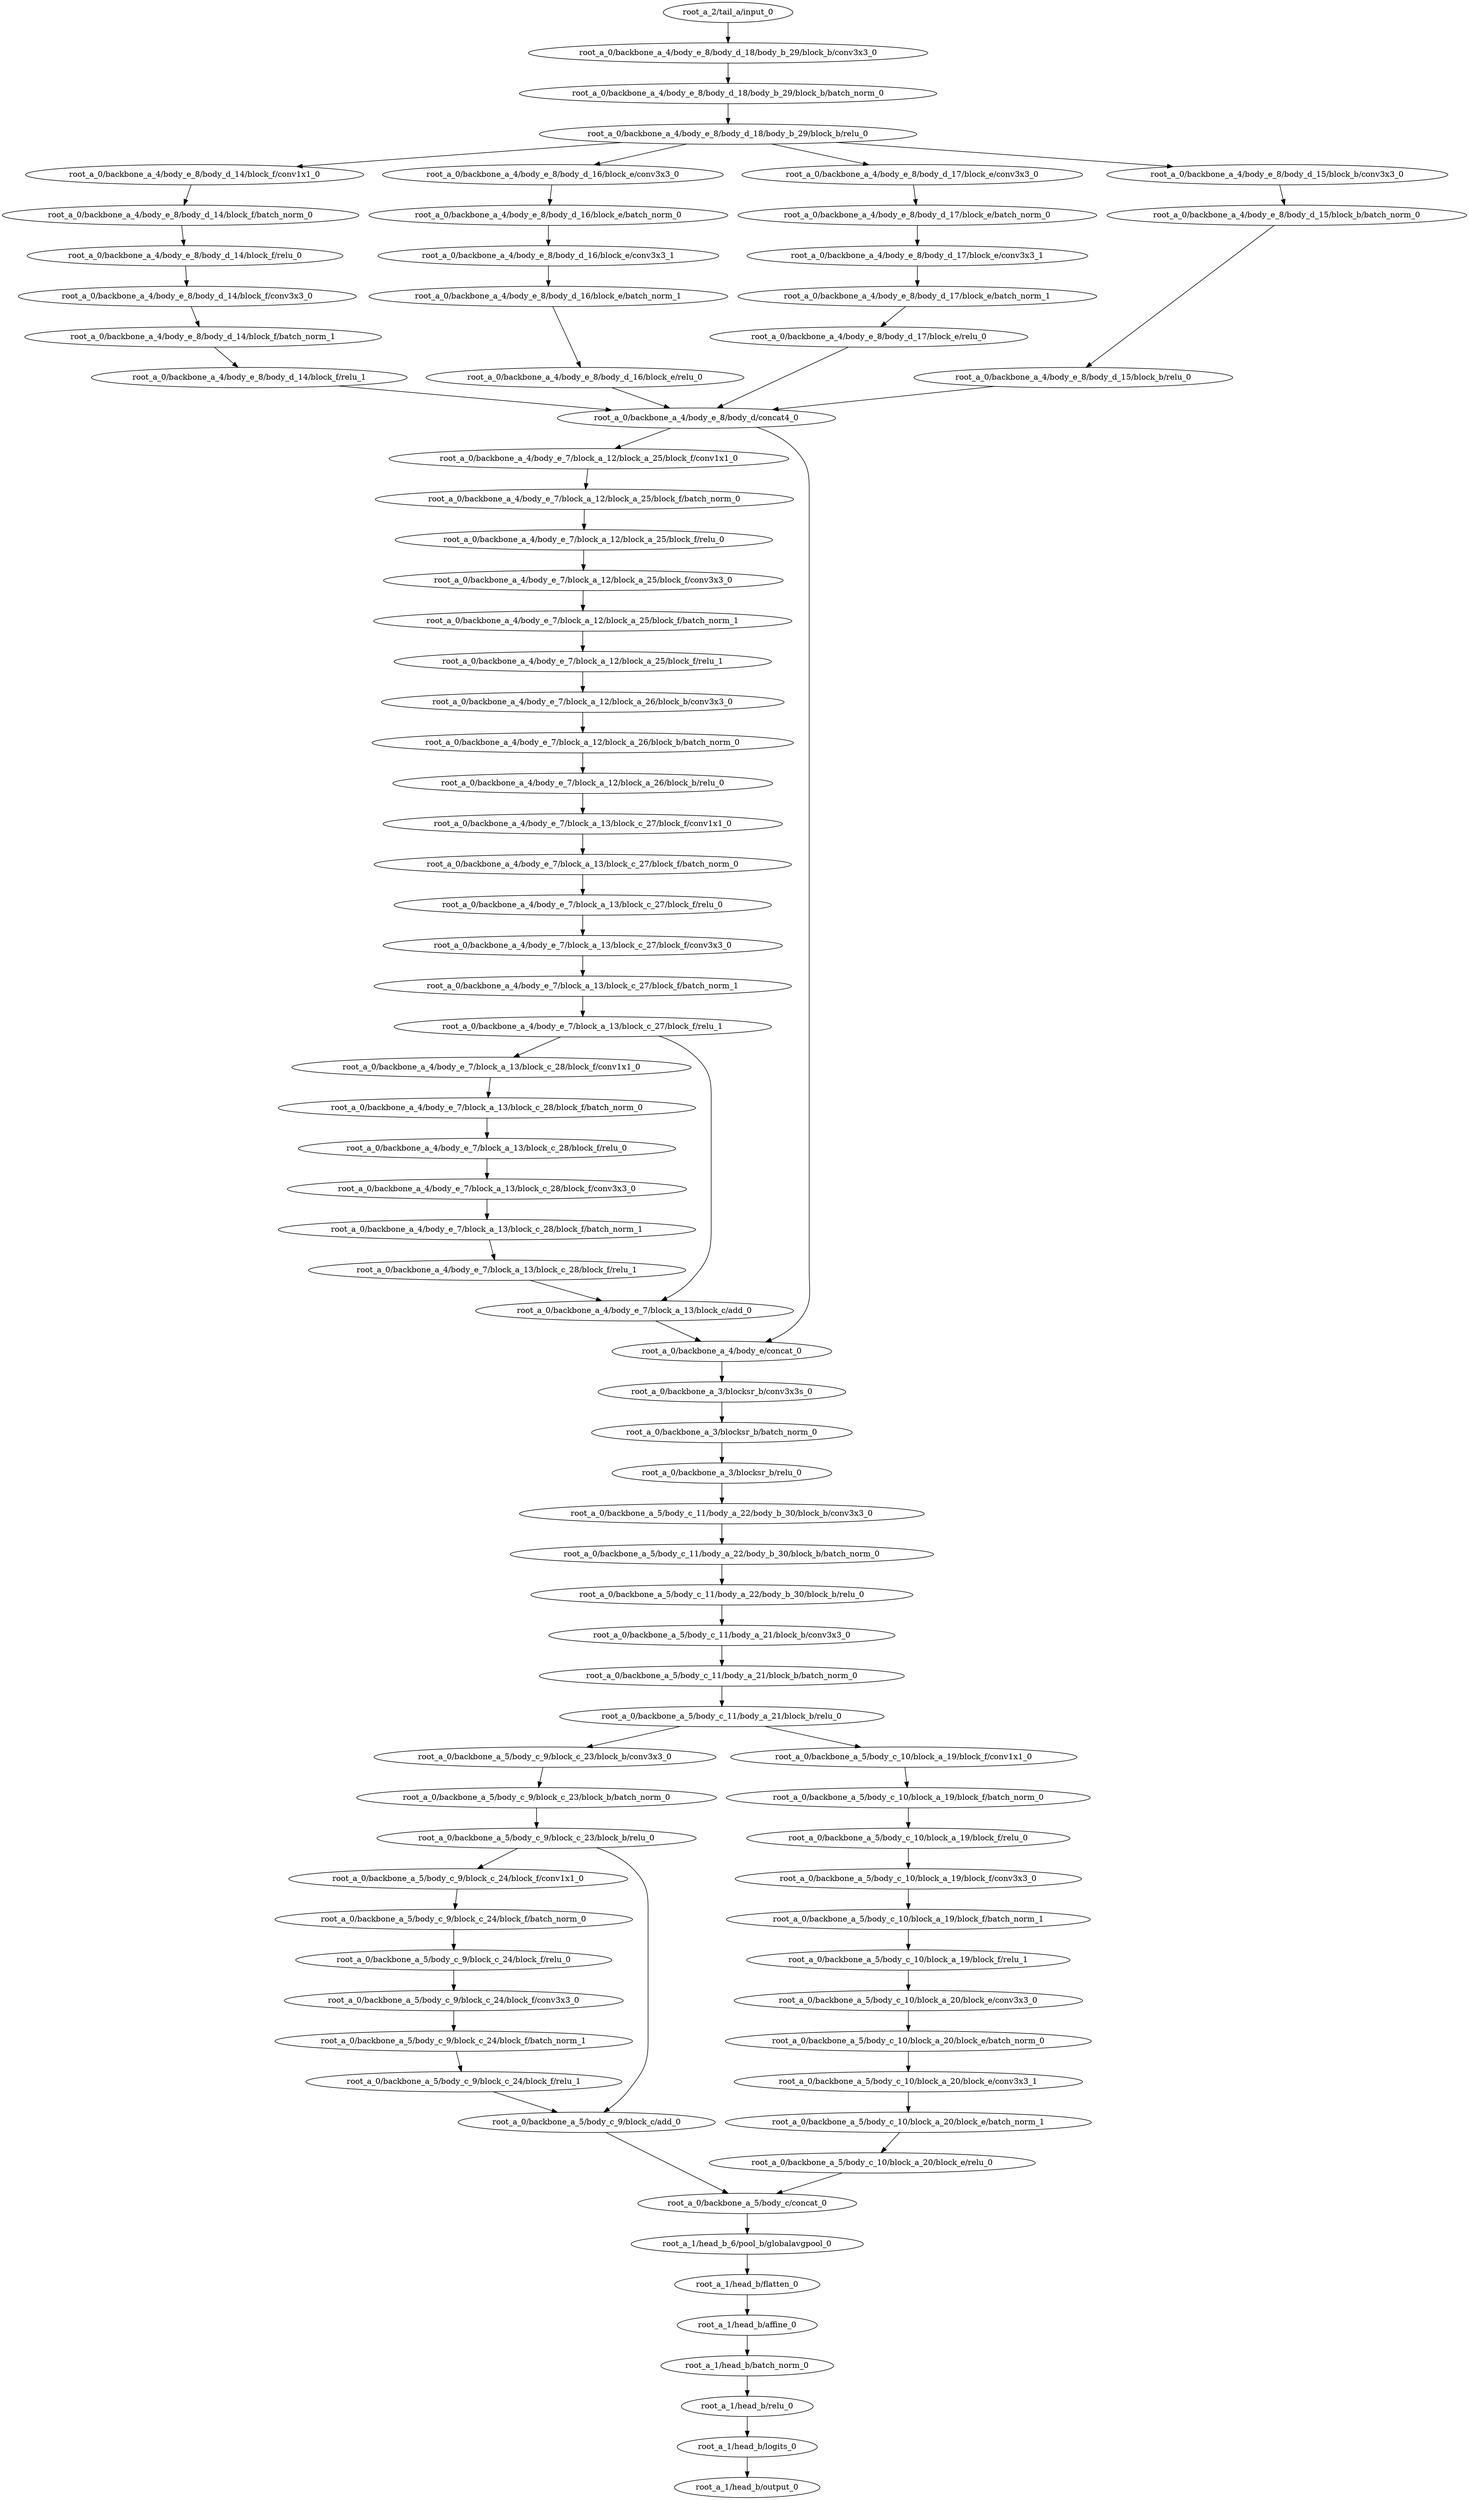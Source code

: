 digraph root_a {
	"root_a_2/tail_a/input_0"
	"root_a_0/backbone_a_4/body_e_8/body_d_18/body_b_29/block_b/conv3x3_0"
	"root_a_0/backbone_a_4/body_e_8/body_d_18/body_b_29/block_b/batch_norm_0"
	"root_a_0/backbone_a_4/body_e_8/body_d_18/body_b_29/block_b/relu_0"
	"root_a_0/backbone_a_4/body_e_8/body_d_14/block_f/conv1x1_0"
	"root_a_0/backbone_a_4/body_e_8/body_d_14/block_f/batch_norm_0"
	"root_a_0/backbone_a_4/body_e_8/body_d_14/block_f/relu_0"
	"root_a_0/backbone_a_4/body_e_8/body_d_14/block_f/conv3x3_0"
	"root_a_0/backbone_a_4/body_e_8/body_d_14/block_f/batch_norm_1"
	"root_a_0/backbone_a_4/body_e_8/body_d_14/block_f/relu_1"
	"root_a_0/backbone_a_4/body_e_8/body_d_16/block_e/conv3x3_0"
	"root_a_0/backbone_a_4/body_e_8/body_d_16/block_e/batch_norm_0"
	"root_a_0/backbone_a_4/body_e_8/body_d_16/block_e/conv3x3_1"
	"root_a_0/backbone_a_4/body_e_8/body_d_16/block_e/batch_norm_1"
	"root_a_0/backbone_a_4/body_e_8/body_d_16/block_e/relu_0"
	"root_a_0/backbone_a_4/body_e_8/body_d_17/block_e/conv3x3_0"
	"root_a_0/backbone_a_4/body_e_8/body_d_17/block_e/batch_norm_0"
	"root_a_0/backbone_a_4/body_e_8/body_d_17/block_e/conv3x3_1"
	"root_a_0/backbone_a_4/body_e_8/body_d_17/block_e/batch_norm_1"
	"root_a_0/backbone_a_4/body_e_8/body_d_17/block_e/relu_0"
	"root_a_0/backbone_a_4/body_e_8/body_d_15/block_b/conv3x3_0"
	"root_a_0/backbone_a_4/body_e_8/body_d_15/block_b/batch_norm_0"
	"root_a_0/backbone_a_4/body_e_8/body_d_15/block_b/relu_0"
	"root_a_0/backbone_a_4/body_e_8/body_d/concat4_0"
	"root_a_0/backbone_a_4/body_e_7/block_a_12/block_a_25/block_f/conv1x1_0"
	"root_a_0/backbone_a_4/body_e_7/block_a_12/block_a_25/block_f/batch_norm_0"
	"root_a_0/backbone_a_4/body_e_7/block_a_12/block_a_25/block_f/relu_0"
	"root_a_0/backbone_a_4/body_e_7/block_a_12/block_a_25/block_f/conv3x3_0"
	"root_a_0/backbone_a_4/body_e_7/block_a_12/block_a_25/block_f/batch_norm_1"
	"root_a_0/backbone_a_4/body_e_7/block_a_12/block_a_25/block_f/relu_1"
	"root_a_0/backbone_a_4/body_e_7/block_a_12/block_a_26/block_b/conv3x3_0"
	"root_a_0/backbone_a_4/body_e_7/block_a_12/block_a_26/block_b/batch_norm_0"
	"root_a_0/backbone_a_4/body_e_7/block_a_12/block_a_26/block_b/relu_0"
	"root_a_0/backbone_a_4/body_e_7/block_a_13/block_c_27/block_f/conv1x1_0"
	"root_a_0/backbone_a_4/body_e_7/block_a_13/block_c_27/block_f/batch_norm_0"
	"root_a_0/backbone_a_4/body_e_7/block_a_13/block_c_27/block_f/relu_0"
	"root_a_0/backbone_a_4/body_e_7/block_a_13/block_c_27/block_f/conv3x3_0"
	"root_a_0/backbone_a_4/body_e_7/block_a_13/block_c_27/block_f/batch_norm_1"
	"root_a_0/backbone_a_4/body_e_7/block_a_13/block_c_27/block_f/relu_1"
	"root_a_0/backbone_a_4/body_e_7/block_a_13/block_c_28/block_f/conv1x1_0"
	"root_a_0/backbone_a_4/body_e_7/block_a_13/block_c_28/block_f/batch_norm_0"
	"root_a_0/backbone_a_4/body_e_7/block_a_13/block_c_28/block_f/relu_0"
	"root_a_0/backbone_a_4/body_e_7/block_a_13/block_c_28/block_f/conv3x3_0"
	"root_a_0/backbone_a_4/body_e_7/block_a_13/block_c_28/block_f/batch_norm_1"
	"root_a_0/backbone_a_4/body_e_7/block_a_13/block_c_28/block_f/relu_1"
	"root_a_0/backbone_a_4/body_e_7/block_a_13/block_c/add_0"
	"root_a_0/backbone_a_4/body_e/concat_0"
	"root_a_0/backbone_a_3/blocksr_b/conv3x3s_0"
	"root_a_0/backbone_a_3/blocksr_b/batch_norm_0"
	"root_a_0/backbone_a_3/blocksr_b/relu_0"
	"root_a_0/backbone_a_5/body_c_11/body_a_22/body_b_30/block_b/conv3x3_0"
	"root_a_0/backbone_a_5/body_c_11/body_a_22/body_b_30/block_b/batch_norm_0"
	"root_a_0/backbone_a_5/body_c_11/body_a_22/body_b_30/block_b/relu_0"
	"root_a_0/backbone_a_5/body_c_11/body_a_21/block_b/conv3x3_0"
	"root_a_0/backbone_a_5/body_c_11/body_a_21/block_b/batch_norm_0"
	"root_a_0/backbone_a_5/body_c_11/body_a_21/block_b/relu_0"
	"root_a_0/backbone_a_5/body_c_9/block_c_23/block_b/conv3x3_0"
	"root_a_0/backbone_a_5/body_c_9/block_c_23/block_b/batch_norm_0"
	"root_a_0/backbone_a_5/body_c_9/block_c_23/block_b/relu_0"
	"root_a_0/backbone_a_5/body_c_9/block_c_24/block_f/conv1x1_0"
	"root_a_0/backbone_a_5/body_c_9/block_c_24/block_f/batch_norm_0"
	"root_a_0/backbone_a_5/body_c_9/block_c_24/block_f/relu_0"
	"root_a_0/backbone_a_5/body_c_9/block_c_24/block_f/conv3x3_0"
	"root_a_0/backbone_a_5/body_c_9/block_c_24/block_f/batch_norm_1"
	"root_a_0/backbone_a_5/body_c_9/block_c_24/block_f/relu_1"
	"root_a_0/backbone_a_5/body_c_9/block_c/add_0"
	"root_a_0/backbone_a_5/body_c_10/block_a_19/block_f/conv1x1_0"
	"root_a_0/backbone_a_5/body_c_10/block_a_19/block_f/batch_norm_0"
	"root_a_0/backbone_a_5/body_c_10/block_a_19/block_f/relu_0"
	"root_a_0/backbone_a_5/body_c_10/block_a_19/block_f/conv3x3_0"
	"root_a_0/backbone_a_5/body_c_10/block_a_19/block_f/batch_norm_1"
	"root_a_0/backbone_a_5/body_c_10/block_a_19/block_f/relu_1"
	"root_a_0/backbone_a_5/body_c_10/block_a_20/block_e/conv3x3_0"
	"root_a_0/backbone_a_5/body_c_10/block_a_20/block_e/batch_norm_0"
	"root_a_0/backbone_a_5/body_c_10/block_a_20/block_e/conv3x3_1"
	"root_a_0/backbone_a_5/body_c_10/block_a_20/block_e/batch_norm_1"
	"root_a_0/backbone_a_5/body_c_10/block_a_20/block_e/relu_0"
	"root_a_0/backbone_a_5/body_c/concat_0"
	"root_a_1/head_b_6/pool_b/globalavgpool_0"
	"root_a_1/head_b/flatten_0"
	"root_a_1/head_b/affine_0"
	"root_a_1/head_b/batch_norm_0"
	"root_a_1/head_b/relu_0"
	"root_a_1/head_b/logits_0"
	"root_a_1/head_b/output_0"

	"root_a_2/tail_a/input_0" -> "root_a_0/backbone_a_4/body_e_8/body_d_18/body_b_29/block_b/conv3x3_0"
	"root_a_0/backbone_a_4/body_e_8/body_d_18/body_b_29/block_b/conv3x3_0" -> "root_a_0/backbone_a_4/body_e_8/body_d_18/body_b_29/block_b/batch_norm_0"
	"root_a_0/backbone_a_4/body_e_8/body_d_18/body_b_29/block_b/batch_norm_0" -> "root_a_0/backbone_a_4/body_e_8/body_d_18/body_b_29/block_b/relu_0"
	"root_a_0/backbone_a_4/body_e_8/body_d_18/body_b_29/block_b/relu_0" -> "root_a_0/backbone_a_4/body_e_8/body_d_14/block_f/conv1x1_0"
	"root_a_0/backbone_a_4/body_e_8/body_d_14/block_f/conv1x1_0" -> "root_a_0/backbone_a_4/body_e_8/body_d_14/block_f/batch_norm_0"
	"root_a_0/backbone_a_4/body_e_8/body_d_14/block_f/batch_norm_0" -> "root_a_0/backbone_a_4/body_e_8/body_d_14/block_f/relu_0"
	"root_a_0/backbone_a_4/body_e_8/body_d_14/block_f/relu_0" -> "root_a_0/backbone_a_4/body_e_8/body_d_14/block_f/conv3x3_0"
	"root_a_0/backbone_a_4/body_e_8/body_d_14/block_f/conv3x3_0" -> "root_a_0/backbone_a_4/body_e_8/body_d_14/block_f/batch_norm_1"
	"root_a_0/backbone_a_4/body_e_8/body_d_14/block_f/batch_norm_1" -> "root_a_0/backbone_a_4/body_e_8/body_d_14/block_f/relu_1"
	"root_a_0/backbone_a_4/body_e_8/body_d_18/body_b_29/block_b/relu_0" -> "root_a_0/backbone_a_4/body_e_8/body_d_16/block_e/conv3x3_0"
	"root_a_0/backbone_a_4/body_e_8/body_d_16/block_e/conv3x3_0" -> "root_a_0/backbone_a_4/body_e_8/body_d_16/block_e/batch_norm_0"
	"root_a_0/backbone_a_4/body_e_8/body_d_16/block_e/batch_norm_0" -> "root_a_0/backbone_a_4/body_e_8/body_d_16/block_e/conv3x3_1"
	"root_a_0/backbone_a_4/body_e_8/body_d_16/block_e/conv3x3_1" -> "root_a_0/backbone_a_4/body_e_8/body_d_16/block_e/batch_norm_1"
	"root_a_0/backbone_a_4/body_e_8/body_d_16/block_e/batch_norm_1" -> "root_a_0/backbone_a_4/body_e_8/body_d_16/block_e/relu_0"
	"root_a_0/backbone_a_4/body_e_8/body_d_18/body_b_29/block_b/relu_0" -> "root_a_0/backbone_a_4/body_e_8/body_d_17/block_e/conv3x3_0"
	"root_a_0/backbone_a_4/body_e_8/body_d_17/block_e/conv3x3_0" -> "root_a_0/backbone_a_4/body_e_8/body_d_17/block_e/batch_norm_0"
	"root_a_0/backbone_a_4/body_e_8/body_d_17/block_e/batch_norm_0" -> "root_a_0/backbone_a_4/body_e_8/body_d_17/block_e/conv3x3_1"
	"root_a_0/backbone_a_4/body_e_8/body_d_17/block_e/conv3x3_1" -> "root_a_0/backbone_a_4/body_e_8/body_d_17/block_e/batch_norm_1"
	"root_a_0/backbone_a_4/body_e_8/body_d_17/block_e/batch_norm_1" -> "root_a_0/backbone_a_4/body_e_8/body_d_17/block_e/relu_0"
	"root_a_0/backbone_a_4/body_e_8/body_d_18/body_b_29/block_b/relu_0" -> "root_a_0/backbone_a_4/body_e_8/body_d_15/block_b/conv3x3_0"
	"root_a_0/backbone_a_4/body_e_8/body_d_15/block_b/conv3x3_0" -> "root_a_0/backbone_a_4/body_e_8/body_d_15/block_b/batch_norm_0"
	"root_a_0/backbone_a_4/body_e_8/body_d_15/block_b/batch_norm_0" -> "root_a_0/backbone_a_4/body_e_8/body_d_15/block_b/relu_0"
	"root_a_0/backbone_a_4/body_e_8/body_d_14/block_f/relu_1" -> "root_a_0/backbone_a_4/body_e_8/body_d/concat4_0"
	"root_a_0/backbone_a_4/body_e_8/body_d_16/block_e/relu_0" -> "root_a_0/backbone_a_4/body_e_8/body_d/concat4_0"
	"root_a_0/backbone_a_4/body_e_8/body_d_17/block_e/relu_0" -> "root_a_0/backbone_a_4/body_e_8/body_d/concat4_0"
	"root_a_0/backbone_a_4/body_e_8/body_d_15/block_b/relu_0" -> "root_a_0/backbone_a_4/body_e_8/body_d/concat4_0"
	"root_a_0/backbone_a_4/body_e_8/body_d/concat4_0" -> "root_a_0/backbone_a_4/body_e_7/block_a_12/block_a_25/block_f/conv1x1_0"
	"root_a_0/backbone_a_4/body_e_7/block_a_12/block_a_25/block_f/conv1x1_0" -> "root_a_0/backbone_a_4/body_e_7/block_a_12/block_a_25/block_f/batch_norm_0"
	"root_a_0/backbone_a_4/body_e_7/block_a_12/block_a_25/block_f/batch_norm_0" -> "root_a_0/backbone_a_4/body_e_7/block_a_12/block_a_25/block_f/relu_0"
	"root_a_0/backbone_a_4/body_e_7/block_a_12/block_a_25/block_f/relu_0" -> "root_a_0/backbone_a_4/body_e_7/block_a_12/block_a_25/block_f/conv3x3_0"
	"root_a_0/backbone_a_4/body_e_7/block_a_12/block_a_25/block_f/conv3x3_0" -> "root_a_0/backbone_a_4/body_e_7/block_a_12/block_a_25/block_f/batch_norm_1"
	"root_a_0/backbone_a_4/body_e_7/block_a_12/block_a_25/block_f/batch_norm_1" -> "root_a_0/backbone_a_4/body_e_7/block_a_12/block_a_25/block_f/relu_1"
	"root_a_0/backbone_a_4/body_e_7/block_a_12/block_a_25/block_f/relu_1" -> "root_a_0/backbone_a_4/body_e_7/block_a_12/block_a_26/block_b/conv3x3_0"
	"root_a_0/backbone_a_4/body_e_7/block_a_12/block_a_26/block_b/conv3x3_0" -> "root_a_0/backbone_a_4/body_e_7/block_a_12/block_a_26/block_b/batch_norm_0"
	"root_a_0/backbone_a_4/body_e_7/block_a_12/block_a_26/block_b/batch_norm_0" -> "root_a_0/backbone_a_4/body_e_7/block_a_12/block_a_26/block_b/relu_0"
	"root_a_0/backbone_a_4/body_e_7/block_a_12/block_a_26/block_b/relu_0" -> "root_a_0/backbone_a_4/body_e_7/block_a_13/block_c_27/block_f/conv1x1_0"
	"root_a_0/backbone_a_4/body_e_7/block_a_13/block_c_27/block_f/conv1x1_0" -> "root_a_0/backbone_a_4/body_e_7/block_a_13/block_c_27/block_f/batch_norm_0"
	"root_a_0/backbone_a_4/body_e_7/block_a_13/block_c_27/block_f/batch_norm_0" -> "root_a_0/backbone_a_4/body_e_7/block_a_13/block_c_27/block_f/relu_0"
	"root_a_0/backbone_a_4/body_e_7/block_a_13/block_c_27/block_f/relu_0" -> "root_a_0/backbone_a_4/body_e_7/block_a_13/block_c_27/block_f/conv3x3_0"
	"root_a_0/backbone_a_4/body_e_7/block_a_13/block_c_27/block_f/conv3x3_0" -> "root_a_0/backbone_a_4/body_e_7/block_a_13/block_c_27/block_f/batch_norm_1"
	"root_a_0/backbone_a_4/body_e_7/block_a_13/block_c_27/block_f/batch_norm_1" -> "root_a_0/backbone_a_4/body_e_7/block_a_13/block_c_27/block_f/relu_1"
	"root_a_0/backbone_a_4/body_e_7/block_a_13/block_c_27/block_f/relu_1" -> "root_a_0/backbone_a_4/body_e_7/block_a_13/block_c_28/block_f/conv1x1_0"
	"root_a_0/backbone_a_4/body_e_7/block_a_13/block_c_28/block_f/conv1x1_0" -> "root_a_0/backbone_a_4/body_e_7/block_a_13/block_c_28/block_f/batch_norm_0"
	"root_a_0/backbone_a_4/body_e_7/block_a_13/block_c_28/block_f/batch_norm_0" -> "root_a_0/backbone_a_4/body_e_7/block_a_13/block_c_28/block_f/relu_0"
	"root_a_0/backbone_a_4/body_e_7/block_a_13/block_c_28/block_f/relu_0" -> "root_a_0/backbone_a_4/body_e_7/block_a_13/block_c_28/block_f/conv3x3_0"
	"root_a_0/backbone_a_4/body_e_7/block_a_13/block_c_28/block_f/conv3x3_0" -> "root_a_0/backbone_a_4/body_e_7/block_a_13/block_c_28/block_f/batch_norm_1"
	"root_a_0/backbone_a_4/body_e_7/block_a_13/block_c_28/block_f/batch_norm_1" -> "root_a_0/backbone_a_4/body_e_7/block_a_13/block_c_28/block_f/relu_1"
	"root_a_0/backbone_a_4/body_e_7/block_a_13/block_c_28/block_f/relu_1" -> "root_a_0/backbone_a_4/body_e_7/block_a_13/block_c/add_0"
	"root_a_0/backbone_a_4/body_e_7/block_a_13/block_c_27/block_f/relu_1" -> "root_a_0/backbone_a_4/body_e_7/block_a_13/block_c/add_0"
	"root_a_0/backbone_a_4/body_e_8/body_d/concat4_0" -> "root_a_0/backbone_a_4/body_e/concat_0"
	"root_a_0/backbone_a_4/body_e_7/block_a_13/block_c/add_0" -> "root_a_0/backbone_a_4/body_e/concat_0"
	"root_a_0/backbone_a_4/body_e/concat_0" -> "root_a_0/backbone_a_3/blocksr_b/conv3x3s_0"
	"root_a_0/backbone_a_3/blocksr_b/conv3x3s_0" -> "root_a_0/backbone_a_3/blocksr_b/batch_norm_0"
	"root_a_0/backbone_a_3/blocksr_b/batch_norm_0" -> "root_a_0/backbone_a_3/blocksr_b/relu_0"
	"root_a_0/backbone_a_3/blocksr_b/relu_0" -> "root_a_0/backbone_a_5/body_c_11/body_a_22/body_b_30/block_b/conv3x3_0"
	"root_a_0/backbone_a_5/body_c_11/body_a_22/body_b_30/block_b/conv3x3_0" -> "root_a_0/backbone_a_5/body_c_11/body_a_22/body_b_30/block_b/batch_norm_0"
	"root_a_0/backbone_a_5/body_c_11/body_a_22/body_b_30/block_b/batch_norm_0" -> "root_a_0/backbone_a_5/body_c_11/body_a_22/body_b_30/block_b/relu_0"
	"root_a_0/backbone_a_5/body_c_11/body_a_22/body_b_30/block_b/relu_0" -> "root_a_0/backbone_a_5/body_c_11/body_a_21/block_b/conv3x3_0"
	"root_a_0/backbone_a_5/body_c_11/body_a_21/block_b/conv3x3_0" -> "root_a_0/backbone_a_5/body_c_11/body_a_21/block_b/batch_norm_0"
	"root_a_0/backbone_a_5/body_c_11/body_a_21/block_b/batch_norm_0" -> "root_a_0/backbone_a_5/body_c_11/body_a_21/block_b/relu_0"
	"root_a_0/backbone_a_5/body_c_11/body_a_21/block_b/relu_0" -> "root_a_0/backbone_a_5/body_c_9/block_c_23/block_b/conv3x3_0"
	"root_a_0/backbone_a_5/body_c_9/block_c_23/block_b/conv3x3_0" -> "root_a_0/backbone_a_5/body_c_9/block_c_23/block_b/batch_norm_0"
	"root_a_0/backbone_a_5/body_c_9/block_c_23/block_b/batch_norm_0" -> "root_a_0/backbone_a_5/body_c_9/block_c_23/block_b/relu_0"
	"root_a_0/backbone_a_5/body_c_9/block_c_23/block_b/relu_0" -> "root_a_0/backbone_a_5/body_c_9/block_c_24/block_f/conv1x1_0"
	"root_a_0/backbone_a_5/body_c_9/block_c_24/block_f/conv1x1_0" -> "root_a_0/backbone_a_5/body_c_9/block_c_24/block_f/batch_norm_0"
	"root_a_0/backbone_a_5/body_c_9/block_c_24/block_f/batch_norm_0" -> "root_a_0/backbone_a_5/body_c_9/block_c_24/block_f/relu_0"
	"root_a_0/backbone_a_5/body_c_9/block_c_24/block_f/relu_0" -> "root_a_0/backbone_a_5/body_c_9/block_c_24/block_f/conv3x3_0"
	"root_a_0/backbone_a_5/body_c_9/block_c_24/block_f/conv3x3_0" -> "root_a_0/backbone_a_5/body_c_9/block_c_24/block_f/batch_norm_1"
	"root_a_0/backbone_a_5/body_c_9/block_c_24/block_f/batch_norm_1" -> "root_a_0/backbone_a_5/body_c_9/block_c_24/block_f/relu_1"
	"root_a_0/backbone_a_5/body_c_9/block_c_24/block_f/relu_1" -> "root_a_0/backbone_a_5/body_c_9/block_c/add_0"
	"root_a_0/backbone_a_5/body_c_9/block_c_23/block_b/relu_0" -> "root_a_0/backbone_a_5/body_c_9/block_c/add_0"
	"root_a_0/backbone_a_5/body_c_11/body_a_21/block_b/relu_0" -> "root_a_0/backbone_a_5/body_c_10/block_a_19/block_f/conv1x1_0"
	"root_a_0/backbone_a_5/body_c_10/block_a_19/block_f/conv1x1_0" -> "root_a_0/backbone_a_5/body_c_10/block_a_19/block_f/batch_norm_0"
	"root_a_0/backbone_a_5/body_c_10/block_a_19/block_f/batch_norm_0" -> "root_a_0/backbone_a_5/body_c_10/block_a_19/block_f/relu_0"
	"root_a_0/backbone_a_5/body_c_10/block_a_19/block_f/relu_0" -> "root_a_0/backbone_a_5/body_c_10/block_a_19/block_f/conv3x3_0"
	"root_a_0/backbone_a_5/body_c_10/block_a_19/block_f/conv3x3_0" -> "root_a_0/backbone_a_5/body_c_10/block_a_19/block_f/batch_norm_1"
	"root_a_0/backbone_a_5/body_c_10/block_a_19/block_f/batch_norm_1" -> "root_a_0/backbone_a_5/body_c_10/block_a_19/block_f/relu_1"
	"root_a_0/backbone_a_5/body_c_10/block_a_19/block_f/relu_1" -> "root_a_0/backbone_a_5/body_c_10/block_a_20/block_e/conv3x3_0"
	"root_a_0/backbone_a_5/body_c_10/block_a_20/block_e/conv3x3_0" -> "root_a_0/backbone_a_5/body_c_10/block_a_20/block_e/batch_norm_0"
	"root_a_0/backbone_a_5/body_c_10/block_a_20/block_e/batch_norm_0" -> "root_a_0/backbone_a_5/body_c_10/block_a_20/block_e/conv3x3_1"
	"root_a_0/backbone_a_5/body_c_10/block_a_20/block_e/conv3x3_1" -> "root_a_0/backbone_a_5/body_c_10/block_a_20/block_e/batch_norm_1"
	"root_a_0/backbone_a_5/body_c_10/block_a_20/block_e/batch_norm_1" -> "root_a_0/backbone_a_5/body_c_10/block_a_20/block_e/relu_0"
	"root_a_0/backbone_a_5/body_c_9/block_c/add_0" -> "root_a_0/backbone_a_5/body_c/concat_0"
	"root_a_0/backbone_a_5/body_c_10/block_a_20/block_e/relu_0" -> "root_a_0/backbone_a_5/body_c/concat_0"
	"root_a_0/backbone_a_5/body_c/concat_0" -> "root_a_1/head_b_6/pool_b/globalavgpool_0"
	"root_a_1/head_b_6/pool_b/globalavgpool_0" -> "root_a_1/head_b/flatten_0"
	"root_a_1/head_b/flatten_0" -> "root_a_1/head_b/affine_0"
	"root_a_1/head_b/affine_0" -> "root_a_1/head_b/batch_norm_0"
	"root_a_1/head_b/batch_norm_0" -> "root_a_1/head_b/relu_0"
	"root_a_1/head_b/relu_0" -> "root_a_1/head_b/logits_0"
	"root_a_1/head_b/logits_0" -> "root_a_1/head_b/output_0"

}
